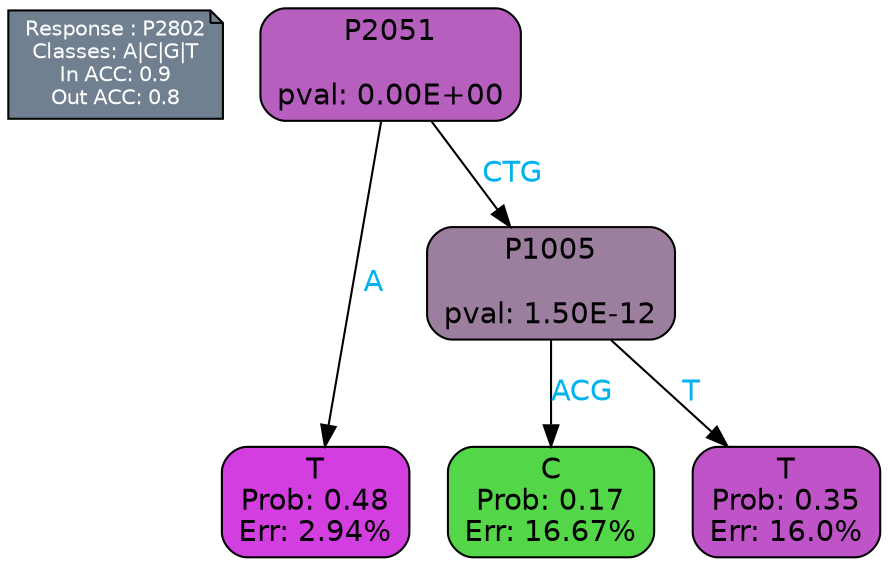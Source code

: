 digraph Tree {
node [shape=box, style="filled, rounded", color="black", fontname=helvetica] ;
graph [ranksep=equally, splines=polylines, bgcolor=transparent, dpi=600] ;
edge [fontname=helvetica] ;
LEGEND [label="Response : P2802
Classes: A|C|G|T
In ACC: 0.9
Out ACC: 0.8
",shape=note,align=left,style=filled,fillcolor="slategray",fontcolor="white",fontsize=10];1 [label="P2051

pval: 0.00E+00", fillcolor="#b65fbe"] ;
2 [label="T
Prob: 0.48
Err: 2.94%", fillcolor="#d23edf"] ;
3 [label="P1005

pval: 1.50E-12", fillcolor="#9c7e9f"] ;
4 [label="C
Prob: 0.17
Err: 16.67%", fillcolor="#53d647"] ;
5 [label="T
Prob: 0.35
Err: 16.0%", fillcolor="#bf54c9"] ;
1 -> 2 [label="A",fontcolor=deepskyblue2] ;
1 -> 3 [label="CTG",fontcolor=deepskyblue2] ;
3 -> 4 [label="ACG",fontcolor=deepskyblue2] ;
3 -> 5 [label="T",fontcolor=deepskyblue2] ;
{rank = same; 2;4;5;}{rank = same; LEGEND;1;}}
